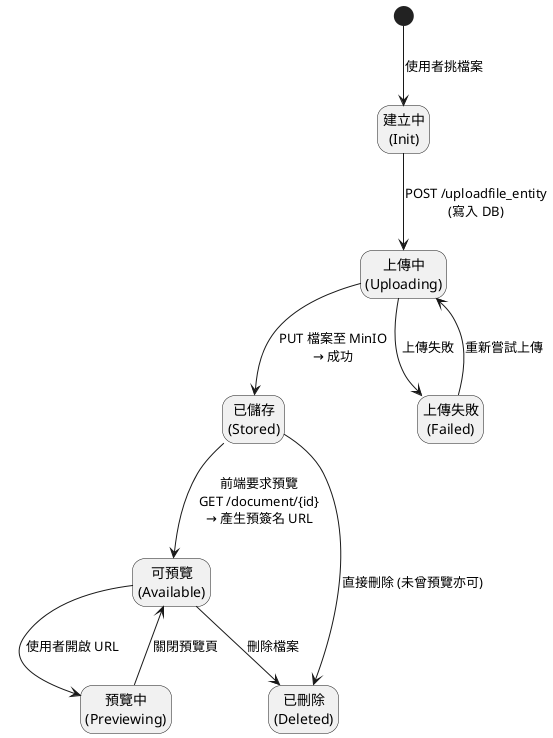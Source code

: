 @startuml

hide empty description

[*] --> Init : 使用者挑檔案
state "建立中\n(Init)" as Init <<inprogress>>

Init --> Uploading : POST /uploadfile_entity\n(寫入 DB)
state "上傳中\n(Uploading)" as Uploading <<inprogress>>

Uploading --> Stored : PUT 檔案至 MinIO\n→ 成功
Uploading --> Failed : 上傳失敗
state "上傳失敗\n(Failed)" as Failed <<error>>
Failed --> Uploading : 重新嘗試上傳

state "已儲存\n(Stored)" as Stored <<stored>>

Stored --> Available : 前端要求預覽\nGET /document/{id}\n→ 產生預簽名 URL
state "可預覽\n(Available)" as Available <<ready>>

Available --> Previewing : 使用者開啟 URL
state "預覽中\n(Previewing)" as Previewing <<preview>>
Previewing --> Available : 關閉預覽頁

Available --> Deleted : 刪除檔案
Stored --> Deleted    : 直接刪除 (未曾預覽亦可)
state "已刪除\n(Deleted)" as Deleted <<terminal>>
@enduml
